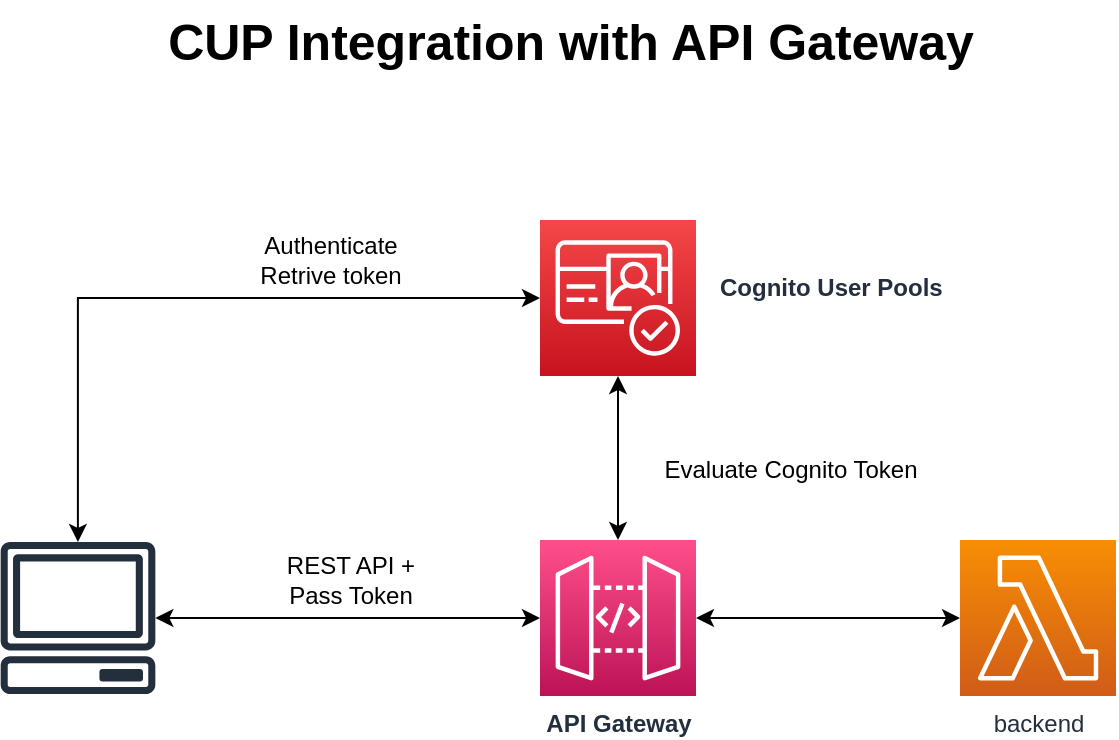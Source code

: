 <mxfile version="21.2.8" type="device">
  <diagram name="Page-1" id="30x4Qtpw34psWyO6jji-">
    <mxGraphModel dx="792" dy="838" grid="1" gridSize="10" guides="1" tooltips="1" connect="1" arrows="1" fold="1" page="1" pageScale="1" pageWidth="850" pageHeight="1100" math="0" shadow="0">
      <root>
        <mxCell id="0" />
        <mxCell id="1" parent="0" />
        <mxCell id="5r9qc89JQ6yDv-IpGAQ9-20" style="edgeStyle=orthogonalEdgeStyle;rounded=0;orthogonalLoop=1;jettySize=auto;html=1;entryX=0;entryY=0.5;entryDx=0;entryDy=0;entryPerimeter=0;startArrow=classic;startFill=1;" parent="1" source="5r9qc89JQ6yDv-IpGAQ9-5" target="5r9qc89JQ6yDv-IpGAQ9-16" edge="1">
          <mxGeometry relative="1" as="geometry" />
        </mxCell>
        <mxCell id="5r9qc89JQ6yDv-IpGAQ9-22" style="edgeStyle=orthogonalEdgeStyle;rounded=0;orthogonalLoop=1;jettySize=auto;html=1;entryX=0;entryY=0.5;entryDx=0;entryDy=0;entryPerimeter=0;startArrow=classic;startFill=1;" parent="1" source="5r9qc89JQ6yDv-IpGAQ9-5" target="5r9qc89JQ6yDv-IpGAQ9-8" edge="1">
          <mxGeometry relative="1" as="geometry">
            <Array as="points">
              <mxPoint x="529" y="309" />
            </Array>
          </mxGeometry>
        </mxCell>
        <mxCell id="5r9qc89JQ6yDv-IpGAQ9-5" value="" style="sketch=0;outlineConnect=0;fontColor=#232F3E;gradientColor=none;fillColor=#232F3D;strokeColor=none;dashed=0;verticalLabelPosition=bottom;verticalAlign=top;align=center;html=1;fontSize=12;fontStyle=0;aspect=fixed;pointerEvents=1;shape=mxgraph.aws4.client;" parent="1" vertex="1">
          <mxGeometry x="490" y="431" width="78" height="76" as="geometry" />
        </mxCell>
        <mxCell id="5r9qc89JQ6yDv-IpGAQ9-19" style="edgeStyle=orthogonalEdgeStyle;rounded=0;orthogonalLoop=1;jettySize=auto;html=1;startArrow=classic;startFill=1;" parent="1" source="5r9qc89JQ6yDv-IpGAQ9-8" target="5r9qc89JQ6yDv-IpGAQ9-16" edge="1">
          <mxGeometry relative="1" as="geometry" />
        </mxCell>
        <mxCell id="5r9qc89JQ6yDv-IpGAQ9-8" value="Cognito User Pools" style="sketch=0;points=[[0,0,0],[0.25,0,0],[0.5,0,0],[0.75,0,0],[1,0,0],[0,1,0],[0.25,1,0],[0.5,1,0],[0.75,1,0],[1,1,0],[0,0.25,0],[0,0.5,0],[0,0.75,0],[1,0.25,0],[1,0.5,0],[1,0.75,0]];outlineConnect=0;fontColor=#232F3E;gradientColor=#F54749;gradientDirection=north;fillColor=#C7131F;strokeColor=#ffffff;dashed=0;verticalLabelPosition=middle;verticalAlign=middle;align=left;html=1;fontSize=12;fontStyle=1;aspect=fixed;shape=mxgraph.aws4.resourceIcon;resIcon=mxgraph.aws4.cognito;labelPosition=right;spacingBottom=10;spacingLeft=10;" parent="1" vertex="1">
          <mxGeometry x="760" y="270" width="78" height="78" as="geometry" />
        </mxCell>
        <mxCell id="5r9qc89JQ6yDv-IpGAQ9-18" style="edgeStyle=orthogonalEdgeStyle;rounded=0;orthogonalLoop=1;jettySize=auto;html=1;startArrow=classic;startFill=1;" parent="1" source="5r9qc89JQ6yDv-IpGAQ9-16" target="5r9qc89JQ6yDv-IpGAQ9-17" edge="1">
          <mxGeometry relative="1" as="geometry" />
        </mxCell>
        <mxCell id="5r9qc89JQ6yDv-IpGAQ9-16" value="API Gateway" style="sketch=0;points=[[0,0,0],[0.25,0,0],[0.5,0,0],[0.75,0,0],[1,0,0],[0,1,0],[0.25,1,0],[0.5,1,0],[0.75,1,0],[1,1,0],[0,0.25,0],[0,0.5,0],[0,0.75,0],[1,0.25,0],[1,0.5,0],[1,0.75,0]];outlineConnect=0;fontColor=#232F3E;gradientColor=#FF4F8B;gradientDirection=north;fillColor=#BC1356;strokeColor=#ffffff;dashed=0;verticalLabelPosition=bottom;verticalAlign=top;align=center;html=1;fontSize=12;fontStyle=1;aspect=fixed;shape=mxgraph.aws4.resourceIcon;resIcon=mxgraph.aws4.api_gateway;" parent="1" vertex="1">
          <mxGeometry x="760" y="430" width="78" height="78" as="geometry" />
        </mxCell>
        <mxCell id="5r9qc89JQ6yDv-IpGAQ9-17" value="backend" style="sketch=0;points=[[0,0,0],[0.25,0,0],[0.5,0,0],[0.75,0,0],[1,0,0],[0,1,0],[0.25,1,0],[0.5,1,0],[0.75,1,0],[1,1,0],[0,0.25,0],[0,0.5,0],[0,0.75,0],[1,0.25,0],[1,0.5,0],[1,0.75,0]];outlineConnect=0;fontColor=#232F3E;gradientColor=#F78E04;gradientDirection=north;fillColor=#D05C17;strokeColor=#ffffff;dashed=0;verticalLabelPosition=bottom;verticalAlign=top;align=center;html=1;fontSize=12;fontStyle=0;aspect=fixed;shape=mxgraph.aws4.resourceIcon;resIcon=mxgraph.aws4.lambda;" parent="1" vertex="1">
          <mxGeometry x="970" y="430" width="78" height="78" as="geometry" />
        </mxCell>
        <mxCell id="5r9qc89JQ6yDv-IpGAQ9-23" value="REST API +&lt;br&gt;Pass Token" style="text;html=1;align=center;verticalAlign=middle;resizable=0;points=[];autosize=1;strokeColor=none;fillColor=none;" parent="1" vertex="1">
          <mxGeometry x="620" y="430" width="90" height="40" as="geometry" />
        </mxCell>
        <mxCell id="5r9qc89JQ6yDv-IpGAQ9-24" value="Authenticate&lt;br&gt;Retrive token" style="text;html=1;align=center;verticalAlign=middle;resizable=0;points=[];autosize=1;strokeColor=none;fillColor=none;" parent="1" vertex="1">
          <mxGeometry x="610" y="270" width="90" height="40" as="geometry" />
        </mxCell>
        <mxCell id="5r9qc89JQ6yDv-IpGAQ9-25" value="Evaluate Cognito Token" style="text;html=1;align=center;verticalAlign=middle;resizable=0;points=[];autosize=1;strokeColor=none;fillColor=none;" parent="1" vertex="1">
          <mxGeometry x="810" y="380" width="150" height="30" as="geometry" />
        </mxCell>
        <mxCell id="5r9qc89JQ6yDv-IpGAQ9-26" value=" CUP Integration with API Gateway" style="text;html=1;align=center;verticalAlign=middle;resizable=0;points=[];autosize=1;strokeColor=none;fillColor=none;fontSize=25;fontStyle=1" parent="1" vertex="1">
          <mxGeometry x="560" y="160" width="430" height="40" as="geometry" />
        </mxCell>
      </root>
    </mxGraphModel>
  </diagram>
</mxfile>
